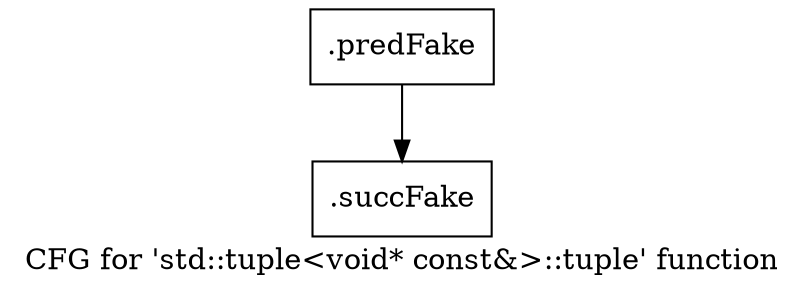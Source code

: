 digraph "CFG for 'std::tuple\<void* const&\>::tuple' function" {
	label="CFG for 'std::tuple\<void* const&\>::tuple' function";

	Node0x5149490 [shape=record,filename="",linenumber="",label="{.predFake}"];
	Node0x5149490 -> Node0x52cc770[ callList="" memoryops="" filename="/home/akhilkushe/Xilinx/Vitis_HLS/2021.2/tps/lnx64/gcc-6.2.0/lib/gcc/x86_64-pc-linux-gnu/6.2.0/../../../../include/c++/6.2.0/tuple" execusionnum="1"];
	Node0x52cc770 [shape=record,filename="/home/akhilkushe/Xilinx/Vitis_HLS/2021.2/tps/lnx64/gcc-6.2.0/lib/gcc/x86_64-pc-linux-gnu/6.2.0/../../../../include/c++/6.2.0/tuple",linenumber="654",label="{.succFake}"];
}
